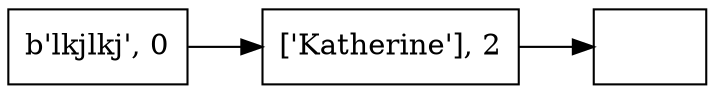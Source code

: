 digraph firstGraph{
node [shape = record];
rankdir=LR;
node0 [label=" b'lkjlkj', 0 "];
node0 -> node1;
node1 [label=" ['Katherine'], 2 "];
node1 -> node2;
node2 [label="   "];
}